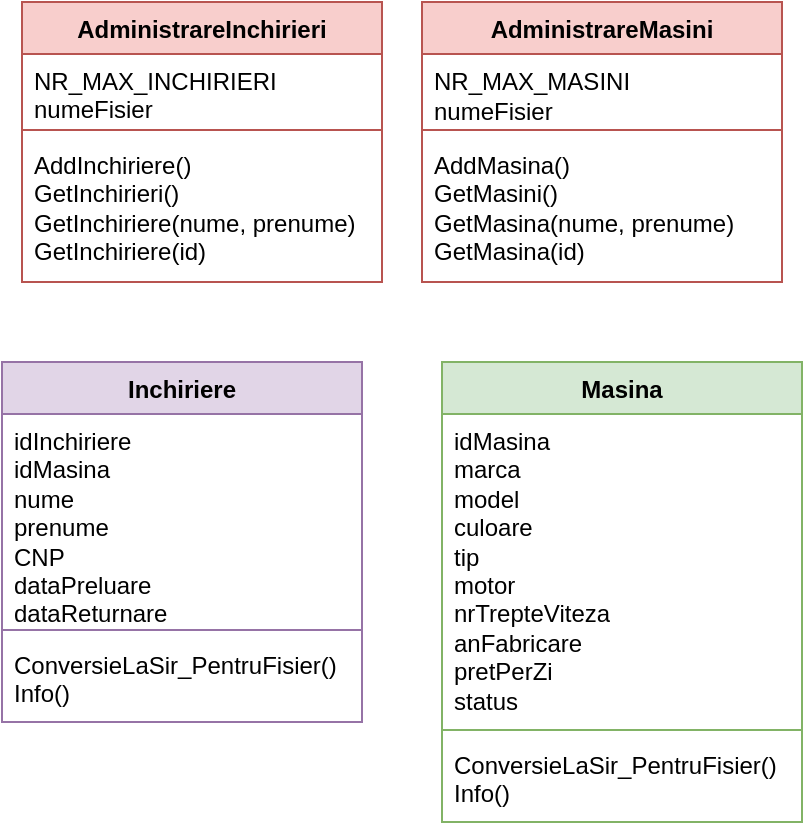 <mxfile version="21.1.4" type="device">
  <diagram name="Page-1" id="xbeYJgNpvE3dccXWfPOW">
    <mxGraphModel dx="1372" dy="836" grid="0" gridSize="10" guides="1" tooltips="1" connect="1" arrows="1" fold="1" page="0" pageScale="1" pageWidth="850" pageHeight="1100" math="0" shadow="0">
      <root>
        <mxCell id="0" />
        <mxCell id="1" parent="0" />
        <mxCell id="IiO_jb-GbpXtugbxwC0Y-1" value="Inchiriere" style="swimlane;fontStyle=1;align=center;verticalAlign=top;childLayout=stackLayout;horizontal=1;startSize=26;horizontalStack=0;resizeParent=1;resizeParentMax=0;resizeLast=0;collapsible=1;marginBottom=0;whiteSpace=wrap;html=1;fillColor=#e1d5e7;strokeColor=#9673a6;" vertex="1" parent="1">
          <mxGeometry x="340" y="400" width="180" height="180" as="geometry" />
        </mxCell>
        <mxCell id="IiO_jb-GbpXtugbxwC0Y-2" value="&lt;div&gt;idInchiriere&lt;/div&gt;&lt;div&gt;idMasina&lt;/div&gt;&lt;div&gt;nume&lt;/div&gt;&lt;div&gt;prenume&lt;/div&gt;&lt;div&gt;CNP&lt;/div&gt;&lt;div&gt;dataPreluare&lt;/div&gt;&lt;div&gt;dataReturnare&lt;/div&gt;" style="text;strokeColor=none;fillColor=none;align=left;verticalAlign=top;spacingLeft=4;spacingRight=4;overflow=hidden;rotatable=0;points=[[0,0.5],[1,0.5]];portConstraint=eastwest;whiteSpace=wrap;html=1;" vertex="1" parent="IiO_jb-GbpXtugbxwC0Y-1">
          <mxGeometry y="26" width="180" height="104" as="geometry" />
        </mxCell>
        <mxCell id="IiO_jb-GbpXtugbxwC0Y-3" value="" style="line;strokeWidth=1;fillColor=none;align=left;verticalAlign=middle;spacingTop=-1;spacingLeft=3;spacingRight=3;rotatable=0;labelPosition=right;points=[];portConstraint=eastwest;strokeColor=inherit;" vertex="1" parent="IiO_jb-GbpXtugbxwC0Y-1">
          <mxGeometry y="130" width="180" height="8" as="geometry" />
        </mxCell>
        <mxCell id="IiO_jb-GbpXtugbxwC0Y-4" value="ConversieLaSir_PentruFisier()&lt;br style=&quot;border-color: var(--border-color);&quot;&gt;Info()" style="text;strokeColor=none;fillColor=none;align=left;verticalAlign=top;spacingLeft=4;spacingRight=4;overflow=hidden;rotatable=0;points=[[0,0.5],[1,0.5]];portConstraint=eastwest;whiteSpace=wrap;html=1;" vertex="1" parent="IiO_jb-GbpXtugbxwC0Y-1">
          <mxGeometry y="138" width="180" height="42" as="geometry" />
        </mxCell>
        <mxCell id="IiO_jb-GbpXtugbxwC0Y-5" value="Masina&lt;br&gt;" style="swimlane;fontStyle=1;align=center;verticalAlign=top;childLayout=stackLayout;horizontal=1;startSize=26;horizontalStack=0;resizeParent=1;resizeParentMax=0;resizeLast=0;collapsible=1;marginBottom=0;whiteSpace=wrap;html=1;fillColor=#d5e8d4;strokeColor=#82b366;" vertex="1" parent="1">
          <mxGeometry x="560" y="400" width="180" height="230" as="geometry" />
        </mxCell>
        <object label="&lt;div&gt;idMasina&lt;/div&gt;&lt;div&gt;marca&lt;/div&gt;&lt;div&gt;model&lt;/div&gt;&lt;div&gt;culoare&lt;/div&gt;&lt;div&gt;tip&lt;/div&gt;&lt;div&gt;motor&lt;/div&gt;&lt;div&gt;nrTrepteViteza&lt;/div&gt;&lt;div&gt;anFabricare&lt;/div&gt;&lt;div&gt;pretPerZi&lt;/div&gt;&lt;div&gt;status&lt;/div&gt;" idMasina="dasdas" id="IiO_jb-GbpXtugbxwC0Y-6">
          <mxCell style="text;strokeColor=none;fillColor=none;align=left;verticalAlign=top;spacingLeft=4;spacingRight=4;overflow=hidden;rotatable=0;points=[[0,0.5],[1,0.5]];portConstraint=eastwest;whiteSpace=wrap;html=1;" vertex="1" parent="IiO_jb-GbpXtugbxwC0Y-5">
            <mxGeometry y="26" width="180" height="154" as="geometry" />
          </mxCell>
        </object>
        <mxCell id="IiO_jb-GbpXtugbxwC0Y-7" value="" style="line;strokeWidth=1;fillColor=none;align=left;verticalAlign=middle;spacingTop=-1;spacingLeft=3;spacingRight=3;rotatable=0;labelPosition=right;points=[];portConstraint=eastwest;strokeColor=inherit;" vertex="1" parent="IiO_jb-GbpXtugbxwC0Y-5">
          <mxGeometry y="180" width="180" height="8" as="geometry" />
        </mxCell>
        <mxCell id="IiO_jb-GbpXtugbxwC0Y-8" value="ConversieLaSir_PentruFisier()&lt;br&gt;Info()" style="text;strokeColor=none;fillColor=none;align=left;verticalAlign=top;spacingLeft=4;spacingRight=4;overflow=hidden;rotatable=0;points=[[0,0.5],[1,0.5]];portConstraint=eastwest;whiteSpace=wrap;html=1;" vertex="1" parent="IiO_jb-GbpXtugbxwC0Y-5">
          <mxGeometry y="188" width="180" height="42" as="geometry" />
        </mxCell>
        <mxCell id="IiO_jb-GbpXtugbxwC0Y-15" value="AdministrareMasini" style="swimlane;fontStyle=1;align=center;verticalAlign=top;childLayout=stackLayout;horizontal=1;startSize=26;horizontalStack=0;resizeParent=1;resizeParentMax=0;resizeLast=0;collapsible=1;marginBottom=0;whiteSpace=wrap;html=1;fillColor=#f8cecc;strokeColor=#b85450;" vertex="1" parent="1">
          <mxGeometry x="550" y="220" width="180" height="140" as="geometry" />
        </mxCell>
        <mxCell id="IiO_jb-GbpXtugbxwC0Y-16" value="&lt;div&gt;NR_MAX_MASINI&lt;span style=&quot;color: rgb(228, 232, 236); font-family: ui-monospace, SFMono-Regular, &amp;quot;SF Mono&amp;quot;, Menlo, Consolas, &amp;quot;Liberation Mono&amp;quot;, monospace; background-color: rgb(13, 17, 23);&quot;&gt; &lt;/span&gt;&lt;br&gt;&lt;/div&gt;&lt;div&gt;numeFisier&lt;/div&gt;" style="text;strokeColor=none;fillColor=none;align=left;verticalAlign=top;spacingLeft=4;spacingRight=4;overflow=hidden;rotatable=0;points=[[0,0.5],[1,0.5]];portConstraint=eastwest;whiteSpace=wrap;html=1;" vertex="1" parent="IiO_jb-GbpXtugbxwC0Y-15">
          <mxGeometry y="26" width="180" height="34" as="geometry" />
        </mxCell>
        <mxCell id="IiO_jb-GbpXtugbxwC0Y-17" value="" style="line;strokeWidth=1;fillColor=none;align=left;verticalAlign=middle;spacingTop=-1;spacingLeft=3;spacingRight=3;rotatable=0;labelPosition=right;points=[];portConstraint=eastwest;strokeColor=inherit;" vertex="1" parent="IiO_jb-GbpXtugbxwC0Y-15">
          <mxGeometry y="60" width="180" height="8" as="geometry" />
        </mxCell>
        <mxCell id="IiO_jb-GbpXtugbxwC0Y-18" value="&lt;div&gt;AddMasina()&lt;/div&gt;&lt;div&gt;GetMasini()&lt;/div&gt;&lt;div&gt;GetMasina(nume, prenume)&lt;/div&gt;GetMasina&lt;span style=&quot;background-color: initial;&quot;&gt;(id)&lt;/span&gt;" style="text;strokeColor=none;fillColor=none;align=left;verticalAlign=top;spacingLeft=4;spacingRight=4;overflow=hidden;rotatable=0;points=[[0,0.5],[1,0.5]];portConstraint=eastwest;whiteSpace=wrap;html=1;" vertex="1" parent="IiO_jb-GbpXtugbxwC0Y-15">
          <mxGeometry y="68" width="180" height="72" as="geometry" />
        </mxCell>
        <mxCell id="IiO_jb-GbpXtugbxwC0Y-20" value="AdministrareInchirieri" style="swimlane;fontStyle=1;align=center;verticalAlign=top;childLayout=stackLayout;horizontal=1;startSize=26;horizontalStack=0;resizeParent=1;resizeParentMax=0;resizeLast=0;collapsible=1;marginBottom=0;whiteSpace=wrap;html=1;labelBackgroundColor=none;labelBorderColor=none;fillColor=#f8cecc;strokeColor=#b85450;" vertex="1" parent="1">
          <mxGeometry x="350" y="220" width="180" height="140" as="geometry" />
        </mxCell>
        <mxCell id="IiO_jb-GbpXtugbxwC0Y-21" value="&lt;div&gt;NR_MAX_INCHIRIERI&lt;/div&gt;&lt;div&gt;numeFisier&lt;/div&gt;" style="text;strokeColor=none;fillColor=none;align=left;verticalAlign=top;spacingLeft=4;spacingRight=4;overflow=hidden;rotatable=0;points=[[0,0.5],[1,0.5]];portConstraint=eastwest;whiteSpace=wrap;html=1;" vertex="1" parent="IiO_jb-GbpXtugbxwC0Y-20">
          <mxGeometry y="26" width="180" height="34" as="geometry" />
        </mxCell>
        <mxCell id="IiO_jb-GbpXtugbxwC0Y-22" value="" style="line;strokeWidth=1;fillColor=none;align=left;verticalAlign=middle;spacingTop=-1;spacingLeft=3;spacingRight=3;rotatable=0;labelPosition=right;points=[];portConstraint=eastwest;strokeColor=inherit;" vertex="1" parent="IiO_jb-GbpXtugbxwC0Y-20">
          <mxGeometry y="60" width="180" height="8" as="geometry" />
        </mxCell>
        <mxCell id="IiO_jb-GbpXtugbxwC0Y-23" value="&lt;div&gt;AddInchiriere()&lt;/div&gt;&lt;div&gt;GetInchirieri()&lt;/div&gt;&lt;div&gt;GetInchiriere(nume, prenume)&lt;/div&gt;&lt;div&gt;GetInchiriere(id)&lt;/div&gt;" style="text;strokeColor=none;fillColor=none;align=left;verticalAlign=top;spacingLeft=4;spacingRight=4;overflow=hidden;rotatable=0;points=[[0,0.5],[1,0.5]];portConstraint=eastwest;whiteSpace=wrap;html=1;" vertex="1" parent="IiO_jb-GbpXtugbxwC0Y-20">
          <mxGeometry y="68" width="180" height="72" as="geometry" />
        </mxCell>
      </root>
    </mxGraphModel>
  </diagram>
</mxfile>
